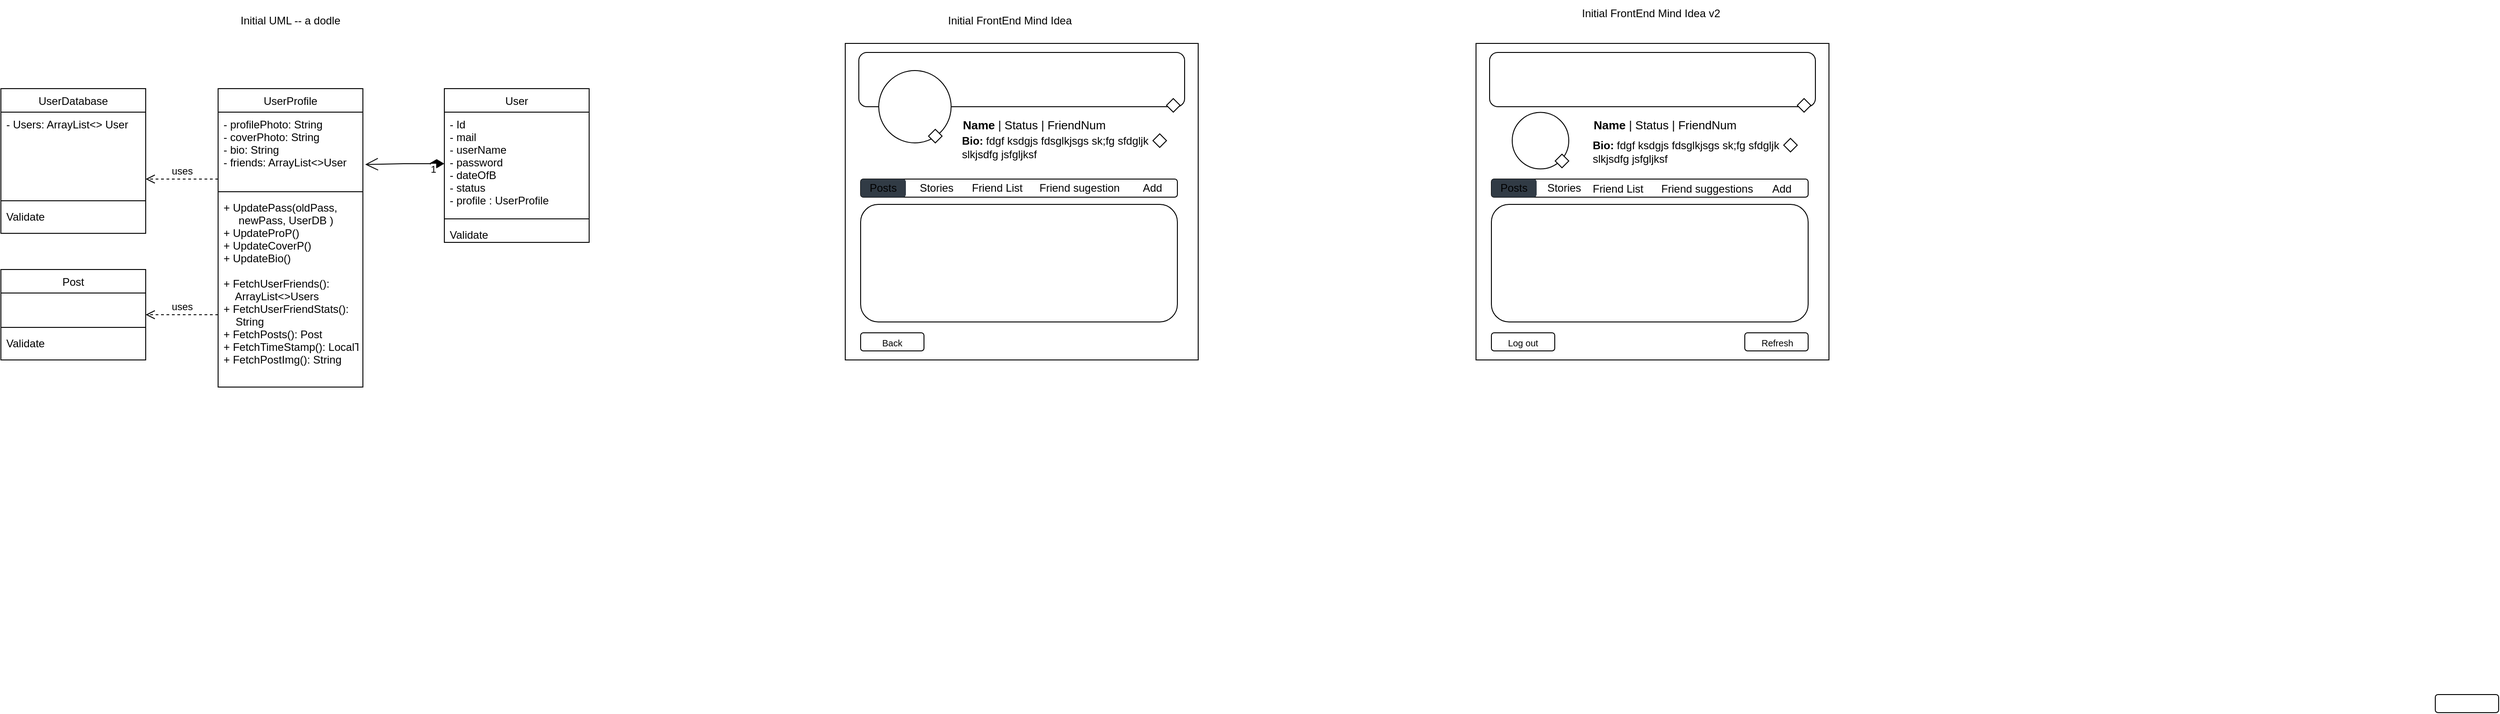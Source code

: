 <mxfile version="24.7.17">
  <diagram id="C5RBs43oDa-KdzZeNtuy" name="Page-1">
    <mxGraphModel dx="408" dy="731" grid="1" gridSize="10" guides="1" tooltips="1" connect="1" arrows="1" fold="1" page="1" pageScale="1" pageWidth="827" pageHeight="1169" math="0" shadow="0">
      <root>
        <mxCell id="WIyWlLk6GJQsqaUBKTNV-0" />
        <mxCell id="WIyWlLk6GJQsqaUBKTNV-1" parent="WIyWlLk6GJQsqaUBKTNV-0" />
        <mxCell id="fOXrECJ59G1fweOtOf10-0" value="UserProfile" style="swimlane;fontStyle=0;align=center;verticalAlign=top;childLayout=stackLayout;horizontal=1;startSize=26;horizontalStack=0;resizeParent=1;resizeLast=0;collapsible=1;marginBottom=0;rounded=0;shadow=0;strokeWidth=1;" parent="WIyWlLk6GJQsqaUBKTNV-1" vertex="1">
          <mxGeometry x="1180" y="220" width="160" height="330" as="geometry">
            <mxRectangle x="550" y="140" width="160" height="26" as="alternateBounds" />
          </mxGeometry>
        </mxCell>
        <mxCell id="fOXrECJ59G1fweOtOf10-1" value="- profilePhoto: String&#xa;- coverPhoto: String&#xa;- bio: String&#xa;- friends: ArrayList&lt;&gt;User" style="text;align=left;verticalAlign=top;spacingLeft=4;spacingRight=4;overflow=hidden;rotatable=0;points=[[0,0.5],[1,0.5]];portConstraint=eastwest;" parent="fOXrECJ59G1fweOtOf10-0" vertex="1">
          <mxGeometry y="26" width="160" height="84" as="geometry" />
        </mxCell>
        <mxCell id="fOXrECJ59G1fweOtOf10-6" value="" style="line;html=1;strokeWidth=1;align=left;verticalAlign=middle;spacingTop=-1;spacingLeft=3;spacingRight=3;rotatable=0;labelPosition=right;points=[];portConstraint=eastwest;" parent="fOXrECJ59G1fweOtOf10-0" vertex="1">
          <mxGeometry y="110" width="160" height="8" as="geometry" />
        </mxCell>
        <mxCell id="fOXrECJ59G1fweOtOf10-7" value="+ UpdatePass(oldPass, &#xa;     newPass, UserDB )&#xa;+ UpdateProP()&#xa;+ UpdateCoverP()&#xa;+ UpdateBio()&#xa;&#xa;+ FetchUserFriends(): &#xa;    ArrayList&lt;&gt;Users&#xa;+ FetchUserFriendStats(): &#xa;    String&#xa;+ FetchPosts(): Post&#xa;+ FetchTimeStamp(): LocalT&#xa;+ FetchPostImg(): String" style="text;align=left;verticalAlign=top;spacingLeft=4;spacingRight=4;overflow=hidden;rotatable=0;points=[[0,0.5],[1,0.5]];portConstraint=eastwest;" parent="fOXrECJ59G1fweOtOf10-0" vertex="1">
          <mxGeometry y="118" width="160" height="212" as="geometry" />
        </mxCell>
        <mxCell id="fOXrECJ59G1fweOtOf10-9" value="Initial UML -- a dodle" style="text;html=1;align=center;verticalAlign=middle;whiteSpace=wrap;rounded=0;" parent="WIyWlLk6GJQsqaUBKTNV-1" vertex="1">
          <mxGeometry x="1185" y="130" width="150" height="30" as="geometry" />
        </mxCell>
        <mxCell id="fOXrECJ59G1fweOtOf10-11" value="User" style="swimlane;fontStyle=0;align=center;verticalAlign=top;childLayout=stackLayout;horizontal=1;startSize=26;horizontalStack=0;resizeParent=1;resizeLast=0;collapsible=1;marginBottom=0;rounded=0;shadow=0;strokeWidth=1;" parent="WIyWlLk6GJQsqaUBKTNV-1" vertex="1">
          <mxGeometry x="1430" y="220" width="160" height="170" as="geometry">
            <mxRectangle x="550" y="140" width="160" height="26" as="alternateBounds" />
          </mxGeometry>
        </mxCell>
        <mxCell id="fOXrECJ59G1fweOtOf10-12" value="- Id&#xa;- mail&#xa;- userName&#xa;- password&#xa;- dateOfB&#xa;- status&#xa;- profile : UserProfile" style="text;align=left;verticalAlign=top;spacingLeft=4;spacingRight=4;overflow=hidden;rotatable=0;points=[[0,0.5],[1,0.5]];portConstraint=eastwest;" parent="fOXrECJ59G1fweOtOf10-11" vertex="1">
          <mxGeometry y="26" width="160" height="114" as="geometry" />
        </mxCell>
        <mxCell id="fOXrECJ59G1fweOtOf10-13" value="" style="line;html=1;strokeWidth=1;align=left;verticalAlign=middle;spacingTop=-1;spacingLeft=3;spacingRight=3;rotatable=0;labelPosition=right;points=[];portConstraint=eastwest;" parent="fOXrECJ59G1fweOtOf10-11" vertex="1">
          <mxGeometry y="140" width="160" height="8" as="geometry" />
        </mxCell>
        <mxCell id="fOXrECJ59G1fweOtOf10-14" value="Validate" style="text;align=left;verticalAlign=top;spacingLeft=4;spacingRight=4;overflow=hidden;rotatable=0;points=[[0,0.5],[1,0.5]];portConstraint=eastwest;" parent="fOXrECJ59G1fweOtOf10-11" vertex="1">
          <mxGeometry y="148" width="160" height="22" as="geometry" />
        </mxCell>
        <mxCell id="fOXrECJ59G1fweOtOf10-15" value="UserDatabase" style="swimlane;fontStyle=0;align=center;verticalAlign=top;childLayout=stackLayout;horizontal=1;startSize=26;horizontalStack=0;resizeParent=1;resizeLast=0;collapsible=1;marginBottom=0;rounded=0;shadow=0;strokeWidth=1;" parent="WIyWlLk6GJQsqaUBKTNV-1" vertex="1">
          <mxGeometry x="940" y="220" width="160" height="160" as="geometry">
            <mxRectangle x="550" y="140" width="160" height="26" as="alternateBounds" />
          </mxGeometry>
        </mxCell>
        <mxCell id="fOXrECJ59G1fweOtOf10-16" value="- Users: ArrayList&lt;&gt; User&#xa;" style="text;align=left;verticalAlign=top;spacingLeft=4;spacingRight=4;overflow=hidden;rotatable=0;points=[[0,0.5],[1,0.5]];portConstraint=eastwest;" parent="fOXrECJ59G1fweOtOf10-15" vertex="1">
          <mxGeometry y="26" width="160" height="94" as="geometry" />
        </mxCell>
        <mxCell id="fOXrECJ59G1fweOtOf10-17" value="" style="line;html=1;strokeWidth=1;align=left;verticalAlign=middle;spacingTop=-1;spacingLeft=3;spacingRight=3;rotatable=0;labelPosition=right;points=[];portConstraint=eastwest;" parent="fOXrECJ59G1fweOtOf10-15" vertex="1">
          <mxGeometry y="120" width="160" height="8" as="geometry" />
        </mxCell>
        <mxCell id="fOXrECJ59G1fweOtOf10-18" value="Validate" style="text;align=left;verticalAlign=top;spacingLeft=4;spacingRight=4;overflow=hidden;rotatable=0;points=[[0,0.5],[1,0.5]];portConstraint=eastwest;" parent="fOXrECJ59G1fweOtOf10-15" vertex="1">
          <mxGeometry y="128" width="160" height="22" as="geometry" />
        </mxCell>
        <mxCell id="fOXrECJ59G1fweOtOf10-20" value="uses" style="html=1;verticalAlign=bottom;endArrow=open;dashed=1;endSize=8;curved=0;rounded=0;" parent="WIyWlLk6GJQsqaUBKTNV-1" edge="1">
          <mxGeometry relative="1" as="geometry">
            <mxPoint x="1180" y="320" as="sourcePoint" />
            <mxPoint x="1100" y="320" as="targetPoint" />
          </mxGeometry>
        </mxCell>
        <mxCell id="fOXrECJ59G1fweOtOf10-27" value="Initial FrontEnd Mind Idea" style="text;html=1;align=center;verticalAlign=middle;whiteSpace=wrap;rounded=0;" parent="WIyWlLk6GJQsqaUBKTNV-1" vertex="1">
          <mxGeometry x="1980" y="130" width="150" height="30" as="geometry" />
        </mxCell>
        <mxCell id="fOXrECJ59G1fweOtOf10-28" value="" style="rounded=0;whiteSpace=wrap;html=1;" parent="WIyWlLk6GJQsqaUBKTNV-1" vertex="1">
          <mxGeometry x="1873" y="170" width="390" height="350" as="geometry" />
        </mxCell>
        <mxCell id="fOXrECJ59G1fweOtOf10-33" value="" style="rounded=1;whiteSpace=wrap;html=1;" parent="WIyWlLk6GJQsqaUBKTNV-1" vertex="1">
          <mxGeometry x="1888" y="180" width="360" height="60" as="geometry" />
        </mxCell>
        <mxCell id="fOXrECJ59G1fweOtOf10-34" value="" style="ellipse;whiteSpace=wrap;html=1;aspect=fixed;" parent="WIyWlLk6GJQsqaUBKTNV-1" vertex="1">
          <mxGeometry x="1910" y="200" width="80" height="80" as="geometry" />
        </mxCell>
        <mxCell id="fOXrECJ59G1fweOtOf10-37" value="" style="rounded=1;whiteSpace=wrap;html=1;" parent="WIyWlLk6GJQsqaUBKTNV-1" vertex="1">
          <mxGeometry x="1890" y="320" width="350" height="20" as="geometry" />
        </mxCell>
        <mxCell id="fOXrECJ59G1fweOtOf10-39" value="&lt;b&gt;Bio: &lt;/b&gt;fdgf ksdgjs fdsglkjsgs sk;fg sfdgljk slkjsdfg jsfgljksf&amp;nbsp;" style="text;html=1;align=left;verticalAlign=middle;whiteSpace=wrap;rounded=0;" parent="WIyWlLk6GJQsqaUBKTNV-1" vertex="1">
          <mxGeometry x="2000" y="270" width="250" height="30" as="geometry" />
        </mxCell>
        <mxCell id="fOXrECJ59G1fweOtOf10-40" value="" style="rhombus;whiteSpace=wrap;html=1;" parent="WIyWlLk6GJQsqaUBKTNV-1" vertex="1">
          <mxGeometry x="2228" y="231" width="15" height="15" as="geometry" />
        </mxCell>
        <mxCell id="fOXrECJ59G1fweOtOf10-41" value="" style="rhombus;whiteSpace=wrap;html=1;" parent="WIyWlLk6GJQsqaUBKTNV-1" vertex="1">
          <mxGeometry x="1965" y="265" width="15" height="15" as="geometry" />
        </mxCell>
        <mxCell id="fOXrECJ59G1fweOtOf10-42" value="" style="rounded=1;whiteSpace=wrap;html=1;" parent="WIyWlLk6GJQsqaUBKTNV-1" vertex="1">
          <mxGeometry x="1890" y="490" width="70" height="20" as="geometry" />
        </mxCell>
        <mxCell id="fOXrECJ59G1fweOtOf10-43" value="" style="rhombus;whiteSpace=wrap;html=1;" parent="WIyWlLk6GJQsqaUBKTNV-1" vertex="1">
          <mxGeometry x="2213" y="270" width="15" height="15" as="geometry" />
        </mxCell>
        <mxCell id="fOXrECJ59G1fweOtOf10-44" value="Friend List" style="text;html=1;align=center;verticalAlign=middle;whiteSpace=wrap;rounded=0;" parent="WIyWlLk6GJQsqaUBKTNV-1" vertex="1">
          <mxGeometry x="2011" y="315" width="60" height="30" as="geometry" />
        </mxCell>
        <mxCell id="fOXrECJ59G1fweOtOf10-46" value="Back" style="text;html=1;align=center;verticalAlign=middle;whiteSpace=wrap;rounded=0;fontSize=10;" parent="WIyWlLk6GJQsqaUBKTNV-1" vertex="1">
          <mxGeometry x="1895" y="494" width="60" height="14" as="geometry" />
        </mxCell>
        <mxCell id="fOXrECJ59G1fweOtOf10-47" value="&lt;b style=&quot;font-size: 13px;&quot;&gt;Name&lt;/b&gt; | Status | FriendNum" style="text;html=1;align=left;verticalAlign=middle;whiteSpace=wrap;rounded=0;fontSize=13;" parent="WIyWlLk6GJQsqaUBKTNV-1" vertex="1">
          <mxGeometry x="2001" y="245" width="160" height="30" as="geometry" />
        </mxCell>
        <mxCell id="fOXrECJ59G1fweOtOf10-48" value="Post" style="swimlane;fontStyle=0;align=center;verticalAlign=top;childLayout=stackLayout;horizontal=1;startSize=26;horizontalStack=0;resizeParent=1;resizeLast=0;collapsible=1;marginBottom=0;rounded=0;shadow=0;strokeWidth=1;" parent="WIyWlLk6GJQsqaUBKTNV-1" vertex="1">
          <mxGeometry x="940" y="420" width="160" height="100" as="geometry">
            <mxRectangle x="550" y="140" width="160" height="26" as="alternateBounds" />
          </mxGeometry>
        </mxCell>
        <mxCell id="fOXrECJ59G1fweOtOf10-49" value="&#xa;" style="text;align=left;verticalAlign=top;spacingLeft=4;spacingRight=4;overflow=hidden;rotatable=0;points=[[0,0.5],[1,0.5]];portConstraint=eastwest;" parent="fOXrECJ59G1fweOtOf10-48" vertex="1">
          <mxGeometry y="26" width="160" height="34" as="geometry" />
        </mxCell>
        <mxCell id="fOXrECJ59G1fweOtOf10-50" value="" style="line;html=1;strokeWidth=1;align=left;verticalAlign=middle;spacingTop=-1;spacingLeft=3;spacingRight=3;rotatable=0;labelPosition=right;points=[];portConstraint=eastwest;" parent="fOXrECJ59G1fweOtOf10-48" vertex="1">
          <mxGeometry y="60" width="160" height="8" as="geometry" />
        </mxCell>
        <mxCell id="fOXrECJ59G1fweOtOf10-51" value="Validate" style="text;align=left;verticalAlign=top;spacingLeft=4;spacingRight=4;overflow=hidden;rotatable=0;points=[[0,0.5],[1,0.5]];portConstraint=eastwest;" parent="fOXrECJ59G1fweOtOf10-48" vertex="1">
          <mxGeometry y="68" width="160" height="22" as="geometry" />
        </mxCell>
        <mxCell id="fOXrECJ59G1fweOtOf10-52" value="uses" style="html=1;verticalAlign=bottom;endArrow=open;dashed=1;endSize=8;curved=0;rounded=0;" parent="WIyWlLk6GJQsqaUBKTNV-1" edge="1">
          <mxGeometry relative="1" as="geometry">
            <mxPoint x="1180" y="470" as="sourcePoint" />
            <mxPoint x="1100" y="470" as="targetPoint" />
          </mxGeometry>
        </mxCell>
        <mxCell id="PvzazogzUtuUFqr8OJ1A-0" value="1" style="endArrow=open;html=1;endSize=12;startArrow=diamondThin;startSize=14;startFill=1;edgeStyle=orthogonalEdgeStyle;align=left;verticalAlign=bottom;rounded=0;exitX=0;exitY=0.5;exitDx=0;exitDy=0;entryX=1.016;entryY=0.689;entryDx=0;entryDy=0;entryPerimeter=0;" parent="WIyWlLk6GJQsqaUBKTNV-1" source="fOXrECJ59G1fweOtOf10-12" target="fOXrECJ59G1fweOtOf10-1" edge="1">
          <mxGeometry x="-0.608" y="15" relative="1" as="geometry">
            <mxPoint x="1260" y="350" as="sourcePoint" />
            <mxPoint x="1420" y="350" as="targetPoint" />
            <mxPoint as="offset" />
          </mxGeometry>
        </mxCell>
        <mxCell id="6MSueB7P3AmxYLNu4H1p-0" value="Stories" style="text;html=1;align=center;verticalAlign=middle;whiteSpace=wrap;rounded=0;" parent="WIyWlLk6GJQsqaUBKTNV-1" vertex="1">
          <mxGeometry x="1944" y="315" width="60" height="30" as="geometry" />
        </mxCell>
        <mxCell id="6MSueB7P3AmxYLNu4H1p-1" value="Friend sugestion" style="text;html=1;align=center;verticalAlign=middle;whiteSpace=wrap;rounded=0;" parent="WIyWlLk6GJQsqaUBKTNV-1" vertex="1">
          <mxGeometry x="2084" y="315" width="96" height="30" as="geometry" />
        </mxCell>
        <mxCell id="6MSueB7P3AmxYLNu4H1p-2" value="Add" style="text;html=1;align=center;verticalAlign=middle;whiteSpace=wrap;rounded=0;" parent="WIyWlLk6GJQsqaUBKTNV-1" vertex="1">
          <mxGeometry x="2186" y="315" width="53" height="30" as="geometry" />
        </mxCell>
        <mxCell id="6MSueB7P3AmxYLNu4H1p-4" value="" style="rounded=1;whiteSpace=wrap;html=1;fillColor=#313b45;fontColor=#ffffff;strokeColor=none;" parent="WIyWlLk6GJQsqaUBKTNV-1" vertex="1">
          <mxGeometry x="1890" y="320" width="50" height="20" as="geometry" />
        </mxCell>
        <mxCell id="6MSueB7P3AmxYLNu4H1p-5" value="Posts" style="text;html=1;align=center;verticalAlign=middle;whiteSpace=wrap;rounded=0;" parent="WIyWlLk6GJQsqaUBKTNV-1" vertex="1">
          <mxGeometry x="1885" y="315" width="60" height="30" as="geometry" />
        </mxCell>
        <mxCell id="6MSueB7P3AmxYLNu4H1p-7" value="" style="rounded=1;whiteSpace=wrap;html=1;" parent="WIyWlLk6GJQsqaUBKTNV-1" vertex="1">
          <mxGeometry x="1890" y="348" width="350" height="130" as="geometry" />
        </mxCell>
        <mxCell id="6MSueB7P3AmxYLNu4H1p-8" value="" style="rounded=0;whiteSpace=wrap;html=1;" parent="WIyWlLk6GJQsqaUBKTNV-1" vertex="1">
          <mxGeometry x="2570" y="170" width="390" height="350" as="geometry" />
        </mxCell>
        <mxCell id="6MSueB7P3AmxYLNu4H1p-9" value="" style="rounded=1;whiteSpace=wrap;html=1;" parent="WIyWlLk6GJQsqaUBKTNV-1" vertex="1">
          <mxGeometry x="2585" y="180" width="360" height="60" as="geometry" />
        </mxCell>
        <mxCell id="6MSueB7P3AmxYLNu4H1p-10" value="" style="ellipse;whiteSpace=wrap;html=1;aspect=fixed;" parent="WIyWlLk6GJQsqaUBKTNV-1" vertex="1">
          <mxGeometry x="2610" y="246.25" width="62.5" height="62.5" as="geometry" />
        </mxCell>
        <mxCell id="6MSueB7P3AmxYLNu4H1p-11" value="" style="rounded=1;whiteSpace=wrap;html=1;" parent="WIyWlLk6GJQsqaUBKTNV-1" vertex="1">
          <mxGeometry x="2587" y="320" width="350" height="20" as="geometry" />
        </mxCell>
        <mxCell id="6MSueB7P3AmxYLNu4H1p-12" value="&lt;b&gt;Bio: &lt;/b&gt;fdgf ksdgjs fdsglkjsgs sk;fg sfdgljk slkjsdfg jsfgljksf&amp;nbsp;" style="text;html=1;align=left;verticalAlign=middle;whiteSpace=wrap;rounded=0;" parent="WIyWlLk6GJQsqaUBKTNV-1" vertex="1">
          <mxGeometry x="2697" y="275" width="250" height="30" as="geometry" />
        </mxCell>
        <mxCell id="6MSueB7P3AmxYLNu4H1p-13" value="" style="rhombus;whiteSpace=wrap;html=1;" parent="WIyWlLk6GJQsqaUBKTNV-1" vertex="1">
          <mxGeometry x="2925" y="231" width="15" height="15" as="geometry" />
        </mxCell>
        <mxCell id="6MSueB7P3AmxYLNu4H1p-14" value="" style="rhombus;whiteSpace=wrap;html=1;" parent="WIyWlLk6GJQsqaUBKTNV-1" vertex="1">
          <mxGeometry x="2657.5" y="292.5" width="15" height="15" as="geometry" />
        </mxCell>
        <mxCell id="6MSueB7P3AmxYLNu4H1p-15" value="" style="rounded=1;whiteSpace=wrap;html=1;" parent="WIyWlLk6GJQsqaUBKTNV-1" vertex="1">
          <mxGeometry x="2587" y="490" width="70" height="20" as="geometry" />
        </mxCell>
        <mxCell id="6MSueB7P3AmxYLNu4H1p-16" value="" style="rhombus;whiteSpace=wrap;html=1;" parent="WIyWlLk6GJQsqaUBKTNV-1" vertex="1">
          <mxGeometry x="2910" y="275" width="15" height="15" as="geometry" />
        </mxCell>
        <mxCell id="6MSueB7P3AmxYLNu4H1p-17" value="Friend List" style="text;html=1;align=center;verticalAlign=middle;whiteSpace=wrap;rounded=0;" parent="WIyWlLk6GJQsqaUBKTNV-1" vertex="1">
          <mxGeometry x="2697" y="320" width="60" height="21" as="geometry" />
        </mxCell>
        <mxCell id="6MSueB7P3AmxYLNu4H1p-18" value="Log out" style="text;html=1;align=center;verticalAlign=middle;whiteSpace=wrap;rounded=0;fontSize=10;" parent="WIyWlLk6GJQsqaUBKTNV-1" vertex="1">
          <mxGeometry x="2592" y="497" width="60" height="8" as="geometry" />
        </mxCell>
        <mxCell id="6MSueB7P3AmxYLNu4H1p-19" value="&lt;b style=&quot;font-size: 13px;&quot;&gt;Name&lt;/b&gt; | Status | FriendNum" style="text;html=1;align=left;verticalAlign=middle;whiteSpace=wrap;rounded=0;fontSize=13;" parent="WIyWlLk6GJQsqaUBKTNV-1" vertex="1">
          <mxGeometry x="2698" y="245" width="160" height="30" as="geometry" />
        </mxCell>
        <mxCell id="6MSueB7P3AmxYLNu4H1p-20" value="Stories" style="text;html=1;align=center;verticalAlign=middle;whiteSpace=wrap;rounded=0;" parent="WIyWlLk6GJQsqaUBKTNV-1" vertex="1">
          <mxGeometry x="2643" y="315" width="49" height="30" as="geometry" />
        </mxCell>
        <mxCell id="6MSueB7P3AmxYLNu4H1p-21" value="Friend suggestions" style="text;html=1;align=center;verticalAlign=middle;whiteSpace=wrap;rounded=0;" parent="WIyWlLk6GJQsqaUBKTNV-1" vertex="1">
          <mxGeometry x="2771" y="323" width="109" height="15" as="geometry" />
        </mxCell>
        <mxCell id="6MSueB7P3AmxYLNu4H1p-22" value="Add" style="text;html=1;align=center;verticalAlign=middle;whiteSpace=wrap;rounded=0;" parent="WIyWlLk6GJQsqaUBKTNV-1" vertex="1">
          <mxGeometry x="2890" y="323" width="36" height="15" as="geometry" />
        </mxCell>
        <mxCell id="6MSueB7P3AmxYLNu4H1p-23" value="" style="rounded=1;whiteSpace=wrap;html=1;fillColor=#313b45;fontColor=#ffffff;strokeColor=none;" parent="WIyWlLk6GJQsqaUBKTNV-1" vertex="1">
          <mxGeometry x="2587" y="320" width="50" height="20" as="geometry" />
        </mxCell>
        <mxCell id="6MSueB7P3AmxYLNu4H1p-24" value="Posts" style="text;html=1;align=center;verticalAlign=middle;whiteSpace=wrap;rounded=0;" parent="WIyWlLk6GJQsqaUBKTNV-1" vertex="1">
          <mxGeometry x="2582" y="315" width="60" height="30" as="geometry" />
        </mxCell>
        <mxCell id="6MSueB7P3AmxYLNu4H1p-25" value="" style="rounded=1;whiteSpace=wrap;html=1;" parent="WIyWlLk6GJQsqaUBKTNV-1" vertex="1">
          <mxGeometry x="2587" y="348" width="350" height="130" as="geometry" />
        </mxCell>
        <mxCell id="6MSueB7P3AmxYLNu4H1p-26" value="Initial FrontEnd Mind Idea v2" style="text;html=1;align=center;verticalAlign=middle;whiteSpace=wrap;rounded=0;" parent="WIyWlLk6GJQsqaUBKTNV-1" vertex="1">
          <mxGeometry x="2677" y="122" width="173" height="30" as="geometry" />
        </mxCell>
        <mxCell id="UPNdq9WomsWeq9z4ZOeU-0" value="Back" style="text;html=1;align=center;verticalAlign=middle;whiteSpace=wrap;rounded=0;fontSize=10;" vertex="1" parent="WIyWlLk6GJQsqaUBKTNV-1">
          <mxGeometry x="3635" y="897" width="60" height="8" as="geometry" />
        </mxCell>
        <mxCell id="UPNdq9WomsWeq9z4ZOeU-1" value="" style="rounded=1;whiteSpace=wrap;html=1;" vertex="1" parent="WIyWlLk6GJQsqaUBKTNV-1">
          <mxGeometry x="3630" y="890" width="70" height="20" as="geometry" />
        </mxCell>
        <mxCell id="UPNdq9WomsWeq9z4ZOeU-2" value="" style="rounded=1;whiteSpace=wrap;html=1;" vertex="1" parent="WIyWlLk6GJQsqaUBKTNV-1">
          <mxGeometry x="2867" y="490" width="70" height="20" as="geometry" />
        </mxCell>
        <mxCell id="UPNdq9WomsWeq9z4ZOeU-3" value="Refresh" style="text;html=1;align=center;verticalAlign=middle;whiteSpace=wrap;rounded=0;fontSize=10;" vertex="1" parent="WIyWlLk6GJQsqaUBKTNV-1">
          <mxGeometry x="2873" y="497" width="60" height="8" as="geometry" />
        </mxCell>
      </root>
    </mxGraphModel>
  </diagram>
</mxfile>

